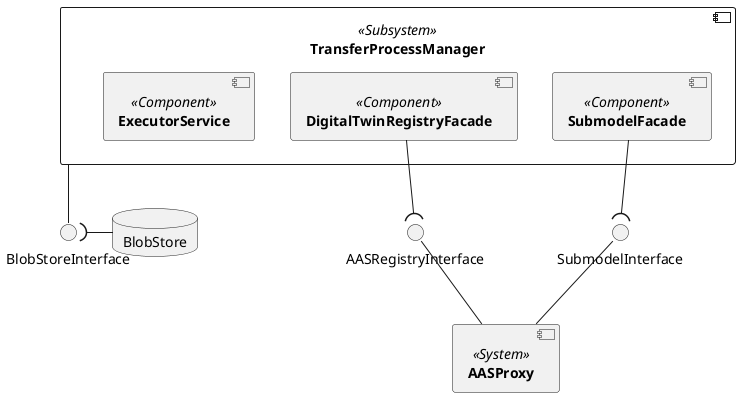 @startuml
skinparam monochrome true
skinparam shadowing false

interface BlobStoreInterface
component [**TransferProcessManager**] <<Subsystem>> as TransferProcessManager {
    component [**DigitalTwinRegistryFacade**] <<Component>> as DTRFacade
    component [**SubmodelFacade**] <<Component>> as SubmodelFacade
    component [**ExecutorService**] <<Component>> as ExecutorService
}

component [**AASProxy**] <<System>> as AASProxy
interface AASRegistryInterface
interface SubmodelInterface
AASRegistryInterface -- AASProxy
SubmodelInterface -- AASProxy
DTRFacade --( AASRegistryInterface
SubmodelFacade --( SubmodelInterface

database BlobStore
TransferProcessManager -- BlobStoreInterface
'BlobStoreInterface - TransferProcessManager
BlobStoreInterface )- BlobStore
@enduml